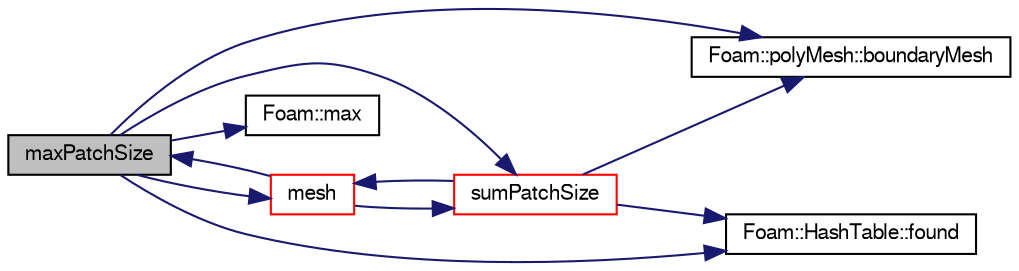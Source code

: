 digraph "maxPatchSize"
{
  bgcolor="transparent";
  edge [fontname="FreeSans",fontsize="10",labelfontname="FreeSans",labelfontsize="10"];
  node [fontname="FreeSans",fontsize="10",shape=record];
  rankdir="LR";
  Node448 [label="maxPatchSize",height=0.2,width=0.4,color="black", fillcolor="grey75", style="filled", fontcolor="black"];
  Node448 -> Node449 [color="midnightblue",fontsize="10",style="solid",fontname="FreeSans"];
  Node449 [label="Foam::polyMesh::boundaryMesh",height=0.2,width=0.4,color="black",URL="$a27410.html#a9f2b68c134340291eda6197f47f25484",tooltip="Return boundary mesh. "];
  Node448 -> Node450 [color="midnightblue",fontsize="10",style="solid",fontname="FreeSans"];
  Node450 [label="Foam::HashTable::found",height=0.2,width=0.4,color="black",URL="$a25702.html#a9a7a02c333e3e98344a1e5b891c4d985",tooltip="Return true if hashedEntry is found in table. "];
  Node448 -> Node451 [color="midnightblue",fontsize="10",style="solid",fontname="FreeSans"];
  Node451 [label="Foam::max",height=0.2,width=0.4,color="black",URL="$a21124.html#ac993e906cf2774ae77e666bc24e81733"];
  Node448 -> Node452 [color="midnightblue",fontsize="10",style="solid",fontname="FreeSans"];
  Node452 [label="mesh",height=0.2,width=0.4,color="red",URL="$a24958.html#ae78c91f8ff731c07ccc4351d9fe861ba",tooltip="Access mesh. "];
  Node452 -> Node448 [color="midnightblue",fontsize="10",style="solid",fontname="FreeSans"];
  Node452 -> Node539 [color="midnightblue",fontsize="10",style="solid",fontname="FreeSans"];
  Node539 [label="sumPatchSize",height=0.2,width=0.4,color="red",URL="$a24958.html#a1368fbba0d932ccedb4b2a8e41b9791c",tooltip="Sum of patch sizes (out of supplied subset of patches). "];
  Node539 -> Node452 [color="midnightblue",fontsize="10",style="solid",fontname="FreeSans"];
  Node539 -> Node450 [color="midnightblue",fontsize="10",style="solid",fontname="FreeSans"];
  Node539 -> Node449 [color="midnightblue",fontsize="10",style="solid",fontname="FreeSans"];
  Node448 -> Node539 [color="midnightblue",fontsize="10",style="solid",fontname="FreeSans"];
}

